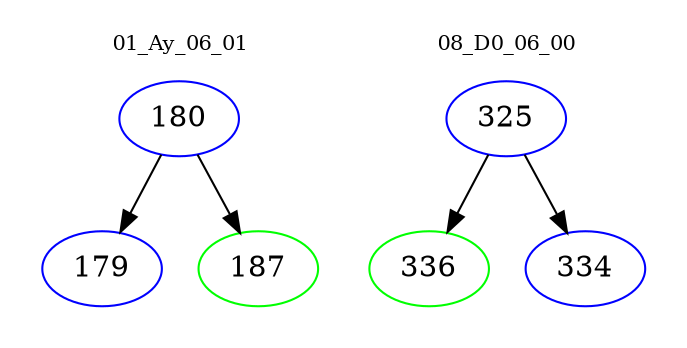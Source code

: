 digraph{
subgraph cluster_0 {
color = white
label = "01_Ay_06_01";
fontsize=10;
T0_180 [label="180", color="blue"]
T0_180 -> T0_179 [color="black"]
T0_179 [label="179", color="blue"]
T0_180 -> T0_187 [color="black"]
T0_187 [label="187", color="green"]
}
subgraph cluster_1 {
color = white
label = "08_D0_06_00";
fontsize=10;
T1_325 [label="325", color="blue"]
T1_325 -> T1_336 [color="black"]
T1_336 [label="336", color="green"]
T1_325 -> T1_334 [color="black"]
T1_334 [label="334", color="blue"]
}
}
